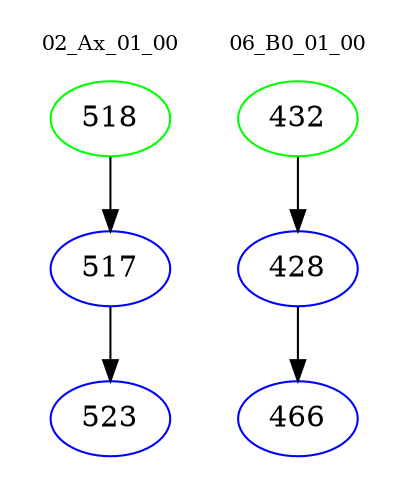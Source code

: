 digraph{
subgraph cluster_0 {
color = white
label = "02_Ax_01_00";
fontsize=10;
T0_518 [label="518", color="green"]
T0_518 -> T0_517 [color="black"]
T0_517 [label="517", color="blue"]
T0_517 -> T0_523 [color="black"]
T0_523 [label="523", color="blue"]
}
subgraph cluster_1 {
color = white
label = "06_B0_01_00";
fontsize=10;
T1_432 [label="432", color="green"]
T1_432 -> T1_428 [color="black"]
T1_428 [label="428", color="blue"]
T1_428 -> T1_466 [color="black"]
T1_466 [label="466", color="blue"]
}
}
